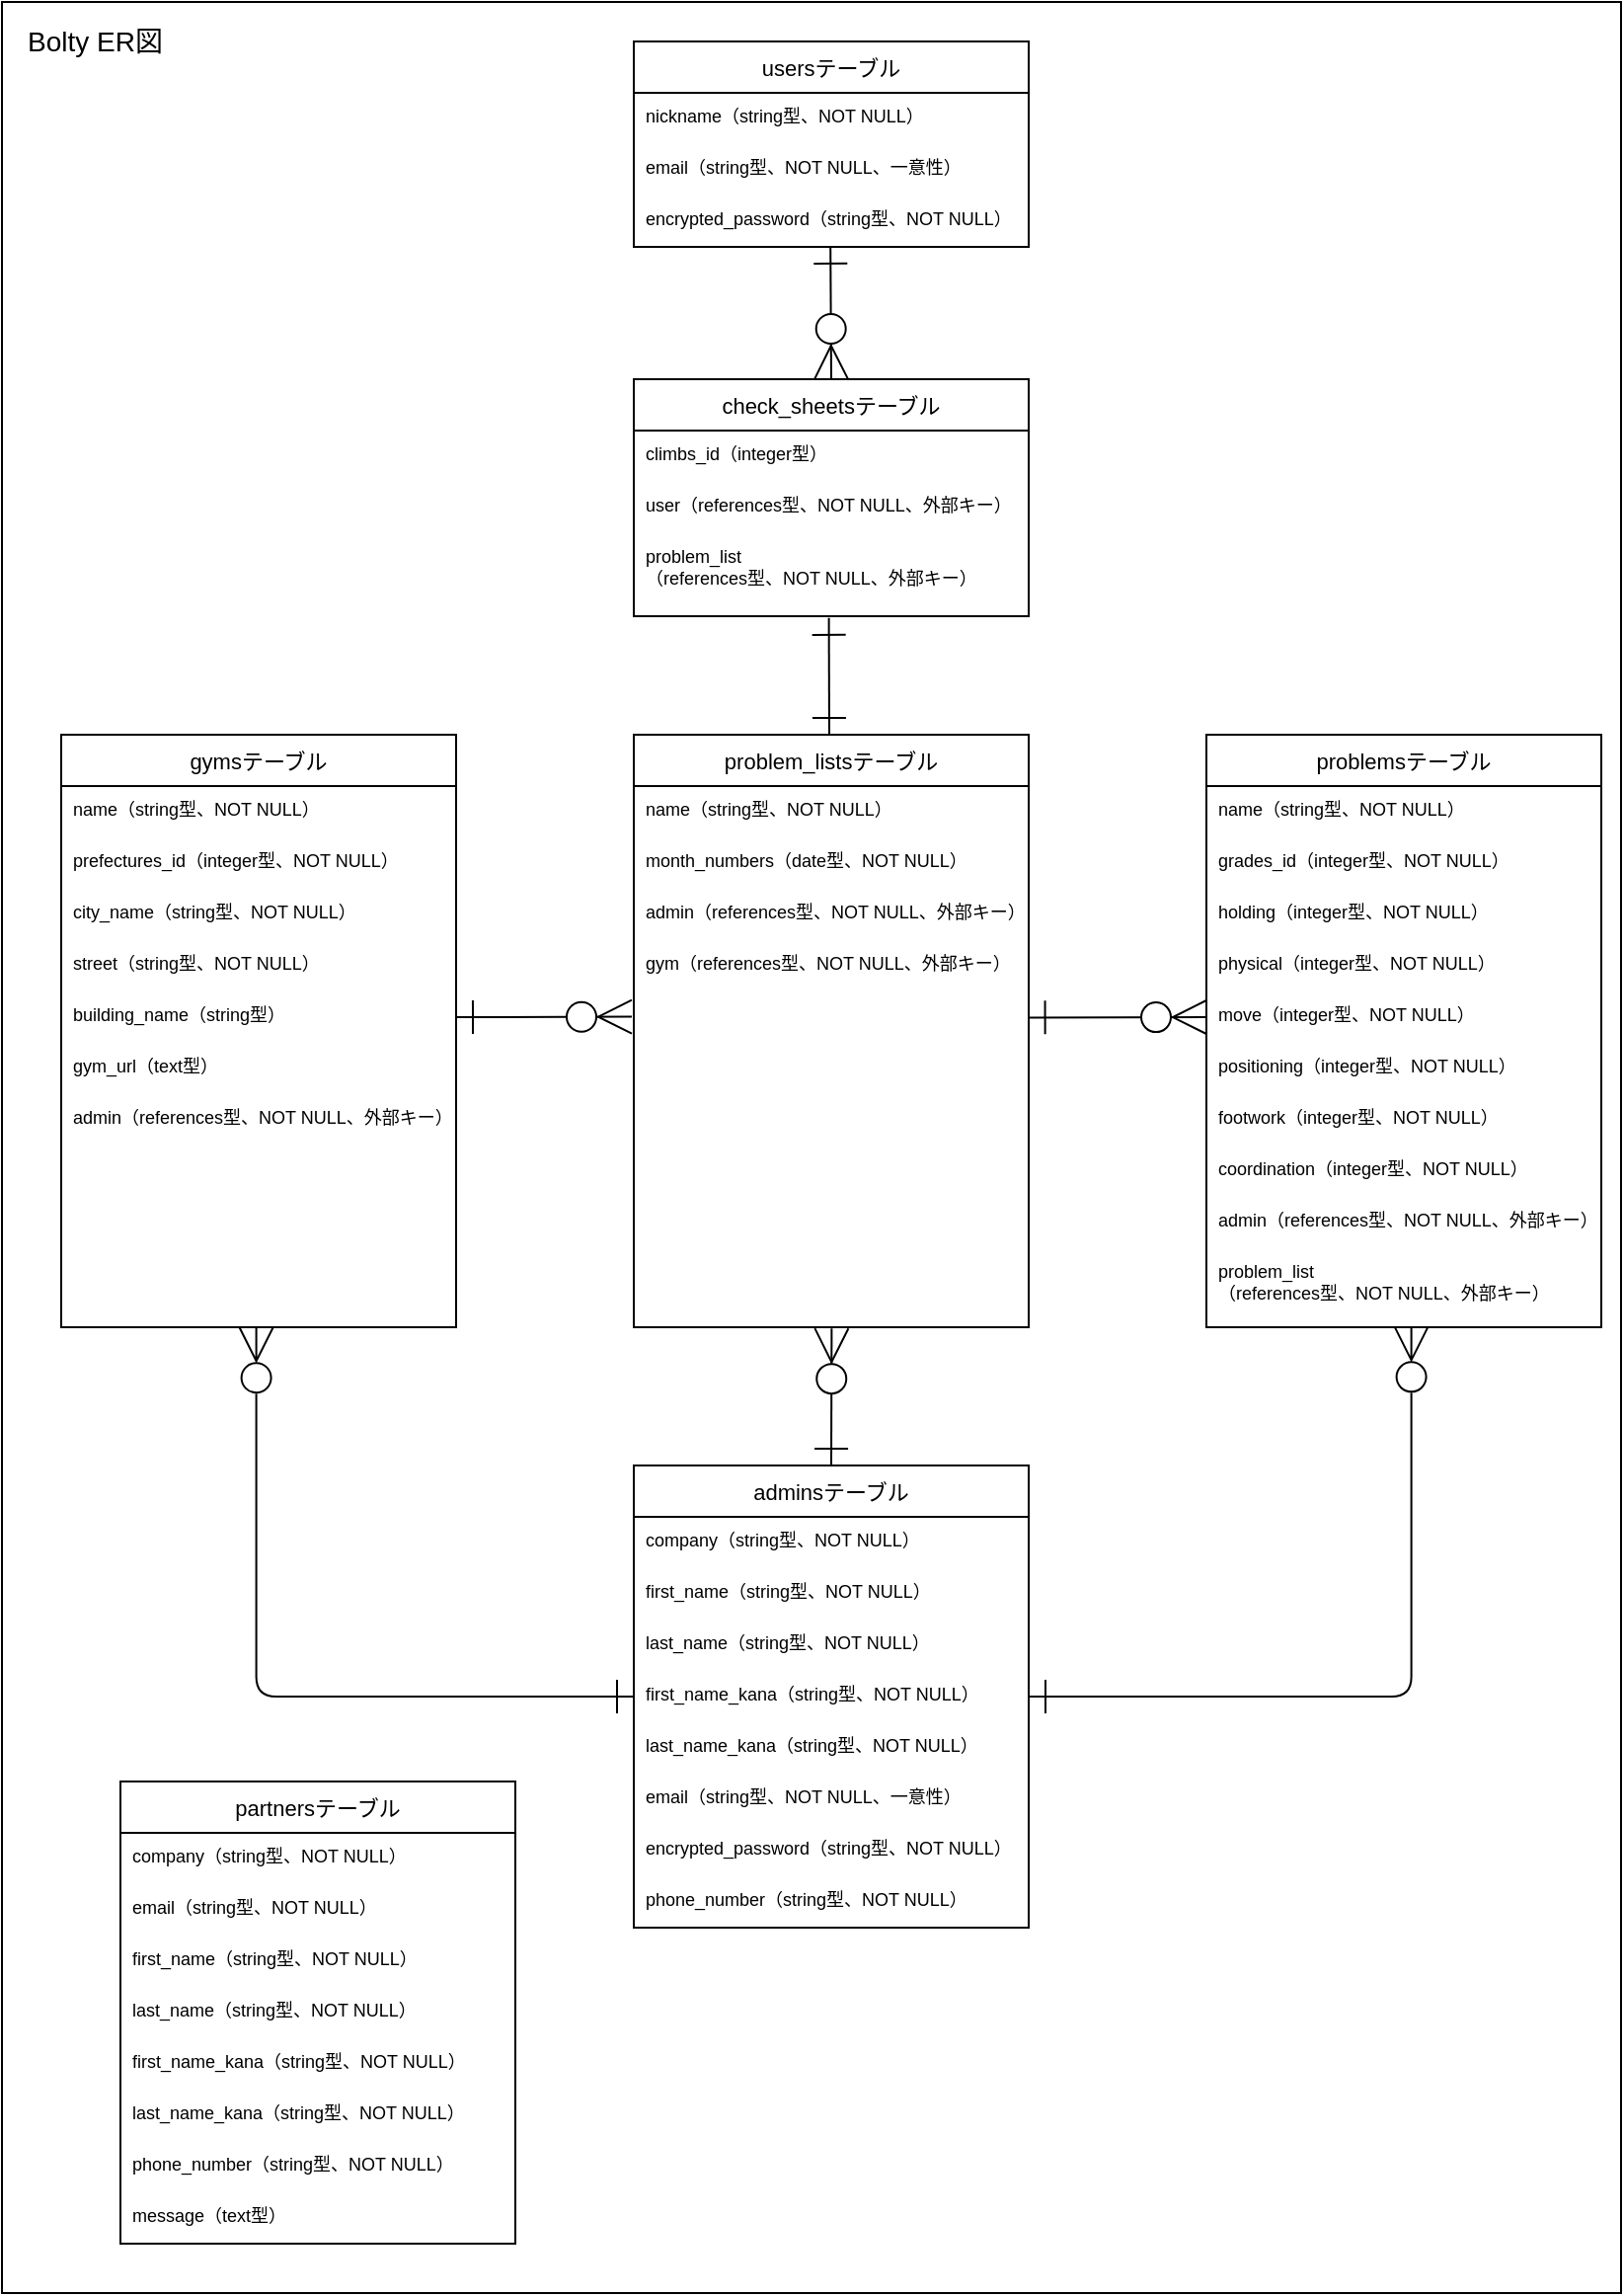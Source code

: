<mxfile>
    <diagram id="CRAMPCINOh6znjwOmK4W" name="ページ1">
        <mxGraphModel dx="1016" dy="859" grid="1" gridSize="10" guides="1" tooltips="1" connect="1" arrows="1" fold="1" page="1" pageScale="1" pageWidth="827" pageHeight="1169" background="#FFFFFF" math="0" shadow="0">
            <root>
                <mxCell id="0"/>
                <mxCell id="1" parent="0"/>
                <mxCell id="11" value="" style="rounded=0;whiteSpace=wrap;html=1;fontSize=12;fontColor=#000000;strokeColor=#000000;fillColor=none;" parent="1" vertex="1">
                    <mxGeometry width="820" height="1160" as="geometry"/>
                </mxCell>
                <mxCell id="2" value="usersテーブル" style="swimlane;fontStyle=0;childLayout=stackLayout;horizontal=1;startSize=26;horizontalStack=0;resizeParent=1;resizeParentMax=0;resizeLast=0;collapsible=1;marginBottom=0;fontSize=11;fillColor=#FFFFFF;fontColor=#000000;strokeColor=#000000;" parent="1" vertex="1">
                    <mxGeometry x="320" y="20" width="200" height="104" as="geometry"/>
                </mxCell>
                <mxCell id="3" value="nickname（string型、NOT NULL）" style="text;strokeColor=none;fillColor=none;align=left;verticalAlign=top;spacingLeft=4;spacingRight=4;overflow=hidden;rotatable=0;points=[[0,0.5],[1,0.5]];portConstraint=eastwest;fontColor=#000000;fontSize=9;" parent="2" vertex="1">
                    <mxGeometry y="26" width="200" height="26" as="geometry"/>
                </mxCell>
                <mxCell id="4" value="email（string型、NOT NULL、一意性）" style="text;strokeColor=none;fillColor=none;align=left;verticalAlign=top;spacingLeft=4;spacingRight=4;overflow=hidden;rotatable=0;points=[[0,0.5],[1,0.5]];portConstraint=eastwest;fontColor=#000000;fontSize=9;" parent="2" vertex="1">
                    <mxGeometry y="52" width="200" height="26" as="geometry"/>
                </mxCell>
                <mxCell id="5" value="encrypted_password（string型、NOT NULL）" style="text;strokeColor=none;fillColor=none;align=left;verticalAlign=top;spacingLeft=4;spacingRight=4;overflow=hidden;rotatable=0;points=[[0,0.5],[1,0.5]];portConstraint=eastwest;fontColor=#000000;fontSize=9;" parent="2" vertex="1">
                    <mxGeometry y="78" width="200" height="26" as="geometry"/>
                </mxCell>
                <mxCell id="12" value="&lt;font color=&quot;#000000&quot; style=&quot;font-size: 14px&quot;&gt;Bolty ER図&lt;/font&gt;" style="text;html=1;align=left;verticalAlign=middle;resizable=0;points=[];autosize=1;strokeColor=none;fontSize=14;" parent="1" vertex="1">
                    <mxGeometry x="11" y="10" width="80" height="20" as="geometry"/>
                </mxCell>
                <mxCell id="13" value="check_sheetsテーブル" style="swimlane;fontStyle=0;childLayout=stackLayout;horizontal=1;startSize=26;horizontalStack=0;resizeParent=1;resizeParentMax=0;resizeLast=0;collapsible=1;marginBottom=0;fontSize=11;fillColor=#FFFFFF;fontColor=#000000;strokeColor=#000000;" parent="1" vertex="1">
                    <mxGeometry x="320" y="191" width="200" height="120" as="geometry"/>
                </mxCell>
                <mxCell id="14" value="climbs_id（integer型）" style="text;strokeColor=none;fillColor=none;align=left;verticalAlign=top;spacingLeft=4;spacingRight=4;overflow=hidden;rotatable=0;points=[[0,0.5],[1,0.5]];portConstraint=eastwest;fontColor=#000000;fontSize=9;" parent="13" vertex="1">
                    <mxGeometry y="26" width="200" height="26" as="geometry"/>
                </mxCell>
                <mxCell id="15" value="user（references型、NOT NULL、外部キー）" style="text;strokeColor=none;fillColor=none;align=left;verticalAlign=top;spacingLeft=4;spacingRight=4;overflow=hidden;rotatable=0;points=[[0,0.5],[1,0.5]];portConstraint=eastwest;fontColor=#000000;fontSize=9;" parent="13" vertex="1">
                    <mxGeometry y="52" width="200" height="26" as="geometry"/>
                </mxCell>
                <mxCell id="16" value="problem_list&#10;（references型、NOT NULL、外部キー）" style="text;strokeColor=none;fillColor=none;align=left;verticalAlign=top;spacingLeft=4;spacingRight=4;overflow=hidden;rotatable=0;points=[[0,0.5],[1,0.5]];portConstraint=eastwest;fontColor=#000000;fontSize=9;" parent="13" vertex="1">
                    <mxGeometry y="78" width="200" height="42" as="geometry"/>
                </mxCell>
                <mxCell id="17" value="problem_listsテーブル" style="swimlane;fontStyle=0;childLayout=stackLayout;horizontal=1;startSize=26;horizontalStack=0;resizeParent=1;resizeParentMax=0;resizeLast=0;collapsible=1;marginBottom=0;fontSize=11;fillColor=#FFFFFF;fontColor=#000000;strokeColor=#000000;" parent="1" vertex="1">
                    <mxGeometry x="320" y="371" width="200" height="300" as="geometry"/>
                </mxCell>
                <mxCell id="18" value="name（string型、NOT NULL）" style="text;strokeColor=none;fillColor=none;align=left;verticalAlign=top;spacingLeft=4;spacingRight=4;overflow=hidden;rotatable=0;points=[[0,0.5],[1,0.5]];portConstraint=eastwest;fontColor=#000000;fontSize=9;" parent="17" vertex="1">
                    <mxGeometry y="26" width="200" height="26" as="geometry"/>
                </mxCell>
                <mxCell id="19" value="month_numbers（date型、NOT NULL）" style="text;strokeColor=none;fillColor=none;align=left;verticalAlign=top;spacingLeft=4;spacingRight=4;overflow=hidden;rotatable=0;points=[[0,0.5],[1,0.5]];portConstraint=eastwest;fontColor=#000000;fontSize=9;" parent="17" vertex="1">
                    <mxGeometry y="52" width="200" height="26" as="geometry"/>
                </mxCell>
                <mxCell id="37" value="admin（references型、NOT NULL、外部キー）" style="text;strokeColor=none;fillColor=none;align=left;verticalAlign=top;spacingLeft=4;spacingRight=4;overflow=hidden;rotatable=0;points=[[0,0.5],[1,0.5]];portConstraint=eastwest;fontColor=#000000;fontSize=9;" parent="17" vertex="1">
                    <mxGeometry y="78" width="200" height="26" as="geometry"/>
                </mxCell>
                <mxCell id="38" value="gym（references型、NOT NULL、外部キー）" style="text;strokeColor=none;fillColor=none;align=left;verticalAlign=top;spacingLeft=4;spacingRight=4;overflow=hidden;rotatable=0;points=[[0,0.5],[1,0.5]];portConstraint=eastwest;fontColor=#000000;fontSize=9;" parent="17" vertex="1">
                    <mxGeometry y="104" width="200" height="196" as="geometry"/>
                </mxCell>
                <mxCell id="41" value="adminsテーブル" style="swimlane;fontStyle=0;childLayout=stackLayout;horizontal=1;startSize=26;horizontalStack=0;resizeParent=1;resizeParentMax=0;resizeLast=0;collapsible=1;marginBottom=0;fontSize=11;fillColor=#FFFFFF;fontColor=#000000;strokeColor=#000000;" parent="1" vertex="1">
                    <mxGeometry x="320" y="741" width="200" height="234" as="geometry"/>
                </mxCell>
                <mxCell id="45" value="company（string型、NOT NULL）" style="text;strokeColor=none;fillColor=none;align=left;verticalAlign=top;spacingLeft=4;spacingRight=4;overflow=hidden;rotatable=0;points=[[0,0.5],[1,0.5]];portConstraint=eastwest;fontColor=#000000;fontSize=9;" parent="41" vertex="1">
                    <mxGeometry y="26" width="200" height="26" as="geometry"/>
                </mxCell>
                <mxCell id="46" value="first_name（string型、NOT NULL）" style="text;strokeColor=none;fillColor=none;align=left;verticalAlign=top;spacingLeft=4;spacingRight=4;overflow=hidden;rotatable=0;points=[[0,0.5],[1,0.5]];portConstraint=eastwest;fontColor=#000000;fontSize=9;" parent="41" vertex="1">
                    <mxGeometry y="52" width="200" height="26" as="geometry"/>
                </mxCell>
                <mxCell id="48" value="last_name（string型、NOT NULL）" style="text;strokeColor=none;fillColor=none;align=left;verticalAlign=top;spacingLeft=4;spacingRight=4;overflow=hidden;rotatable=0;points=[[0,0.5],[1,0.5]];portConstraint=eastwest;fontColor=#000000;fontSize=9;" parent="41" vertex="1">
                    <mxGeometry y="78" width="200" height="26" as="geometry"/>
                </mxCell>
                <mxCell id="49" value="first_name_kana（string型、NOT NULL）" style="text;strokeColor=none;fillColor=none;align=left;verticalAlign=top;spacingLeft=4;spacingRight=4;overflow=hidden;rotatable=0;points=[[0,0.5],[1,0.5]];portConstraint=eastwest;fontColor=#000000;fontSize=9;" parent="41" vertex="1">
                    <mxGeometry y="104" width="200" height="26" as="geometry"/>
                </mxCell>
                <mxCell id="42" value="last_name_kana（string型、NOT NULL）" style="text;strokeColor=none;fillColor=none;align=left;verticalAlign=top;spacingLeft=4;spacingRight=4;overflow=hidden;rotatable=0;points=[[0,0.5],[1,0.5]];portConstraint=eastwest;fontColor=#000000;fontSize=9;" parent="41" vertex="1">
                    <mxGeometry y="130" width="200" height="26" as="geometry"/>
                </mxCell>
                <mxCell id="43" value="email（string型、NOT NULL、一意性）" style="text;strokeColor=none;fillColor=none;align=left;verticalAlign=top;spacingLeft=4;spacingRight=4;overflow=hidden;rotatable=0;points=[[0,0.5],[1,0.5]];portConstraint=eastwest;fontColor=#000000;fontSize=9;" parent="41" vertex="1">
                    <mxGeometry y="156" width="200" height="26" as="geometry"/>
                </mxCell>
                <mxCell id="50" value="encrypted_password（string型、NOT NULL）" style="text;strokeColor=none;fillColor=none;align=left;verticalAlign=top;spacingLeft=4;spacingRight=4;overflow=hidden;rotatable=0;points=[[0,0.5],[1,0.5]];portConstraint=eastwest;fontColor=#000000;fontSize=9;" parent="41" vertex="1">
                    <mxGeometry y="182" width="200" height="26" as="geometry"/>
                </mxCell>
                <mxCell id="44" value="phone_number（string型、NOT NULL）" style="text;strokeColor=none;fillColor=none;align=left;verticalAlign=top;spacingLeft=4;spacingRight=4;overflow=hidden;rotatable=0;points=[[0,0.5],[1,0.5]];portConstraint=eastwest;fontColor=#000000;fontSize=9;" parent="41" vertex="1">
                    <mxGeometry y="208" width="200" height="26" as="geometry"/>
                </mxCell>
                <mxCell id="74" value="problemsテーブル" style="swimlane;fontStyle=0;childLayout=stackLayout;horizontal=1;startSize=26;horizontalStack=0;resizeParent=1;resizeParentMax=0;resizeLast=0;collapsible=1;marginBottom=0;fontSize=11;fillColor=#FFFFFF;fontColor=#000000;strokeColor=#000000;" parent="1" vertex="1">
                    <mxGeometry x="610" y="371" width="200" height="300" as="geometry"/>
                </mxCell>
                <mxCell id="75" value="name（string型、NOT NULL）" style="text;strokeColor=none;fillColor=none;align=left;verticalAlign=top;spacingLeft=4;spacingRight=4;overflow=hidden;rotatable=0;points=[[0,0.5],[1,0.5]];portConstraint=eastwest;fontColor=#000000;fontSize=9;" parent="74" vertex="1">
                    <mxGeometry y="26" width="200" height="26" as="geometry"/>
                </mxCell>
                <mxCell id="76" value="grades_id（integer型、NOT NULL）" style="text;strokeColor=none;fillColor=none;align=left;verticalAlign=top;spacingLeft=4;spacingRight=4;overflow=hidden;rotatable=0;points=[[0,0.5],[1,0.5]];portConstraint=eastwest;fontColor=#000000;fontSize=9;" parent="74" vertex="1">
                    <mxGeometry y="52" width="200" height="26" as="geometry"/>
                </mxCell>
                <mxCell id="77" value="holding（integer型、NOT NULL）" style="text;strokeColor=none;fillColor=none;align=left;verticalAlign=top;spacingLeft=4;spacingRight=4;overflow=hidden;rotatable=0;points=[[0,0.5],[1,0.5]];portConstraint=eastwest;fontColor=#000000;fontSize=9;" parent="74" vertex="1">
                    <mxGeometry y="78" width="200" height="26" as="geometry"/>
                </mxCell>
                <mxCell id="78" value="physical（integer型、NOT NULL）" style="text;strokeColor=none;fillColor=none;align=left;verticalAlign=top;spacingLeft=4;spacingRight=4;overflow=hidden;rotatable=0;points=[[0,0.5],[1,0.5]];portConstraint=eastwest;fontColor=#000000;fontSize=9;" parent="74" vertex="1">
                    <mxGeometry y="104" width="200" height="26" as="geometry"/>
                </mxCell>
                <mxCell id="79" value="move（integer型、NOT NULL）" style="text;strokeColor=none;fillColor=none;align=left;verticalAlign=top;spacingLeft=4;spacingRight=4;overflow=hidden;rotatable=0;points=[[0,0.5],[1,0.5]];portConstraint=eastwest;fontColor=#000000;fontSize=9;" parent="74" vertex="1">
                    <mxGeometry y="130" width="200" height="26" as="geometry"/>
                </mxCell>
                <mxCell id="80" value="positioning（integer型、NOT NULL）" style="text;strokeColor=none;fillColor=none;align=left;verticalAlign=top;spacingLeft=4;spacingRight=4;overflow=hidden;rotatable=0;points=[[0,0.5],[1,0.5]];portConstraint=eastwest;fontColor=#000000;fontSize=9;" parent="74" vertex="1">
                    <mxGeometry y="156" width="200" height="26" as="geometry"/>
                </mxCell>
                <mxCell id="81" value="footwork（integer型、NOT NULL）" style="text;strokeColor=none;fillColor=none;align=left;verticalAlign=top;spacingLeft=4;spacingRight=4;overflow=hidden;rotatable=0;points=[[0,0.5],[1,0.5]];portConstraint=eastwest;fontColor=#000000;fontSize=9;" parent="74" vertex="1">
                    <mxGeometry y="182" width="200" height="26" as="geometry"/>
                </mxCell>
                <mxCell id="82" value="coordination（integer型、NOT NULL）" style="text;strokeColor=none;fillColor=none;align=left;verticalAlign=top;spacingLeft=4;spacingRight=4;overflow=hidden;rotatable=0;points=[[0,0.5],[1,0.5]];portConstraint=eastwest;fontColor=#000000;fontSize=9;" parent="74" vertex="1">
                    <mxGeometry y="208" width="200" height="26" as="geometry"/>
                </mxCell>
                <mxCell id="83" value="admin（references型、NOT NULL、外部キー）" style="text;strokeColor=none;fillColor=none;align=left;verticalAlign=top;spacingLeft=4;spacingRight=4;overflow=hidden;rotatable=0;points=[[0,0.5],[1,0.5]];portConstraint=eastwest;fontColor=#000000;fontSize=9;" parent="74" vertex="1">
                    <mxGeometry y="234" width="200" height="26" as="geometry"/>
                </mxCell>
                <mxCell id="84" value="problem_list&#10;（references型、NOT NULL、外部キー）" style="text;strokeColor=none;fillColor=none;align=left;verticalAlign=top;spacingLeft=4;spacingRight=4;overflow=hidden;rotatable=0;points=[[0,0.5],[1,0.5]];portConstraint=eastwest;fontColor=#000000;fontSize=9;" parent="74" vertex="1">
                    <mxGeometry y="260" width="200" height="40" as="geometry"/>
                </mxCell>
                <mxCell id="85" value="gymsテーブル" style="swimlane;fontStyle=0;childLayout=stackLayout;horizontal=1;startSize=26;horizontalStack=0;resizeParent=1;resizeParentMax=0;resizeLast=0;collapsible=1;marginBottom=0;fontSize=11;fillColor=#FFFFFF;fontColor=#000000;strokeColor=#000000;" parent="1" vertex="1">
                    <mxGeometry x="30" y="371" width="200" height="300" as="geometry"/>
                </mxCell>
                <mxCell id="86" value="name（string型、NOT NULL）" style="text;strokeColor=none;fillColor=none;align=left;verticalAlign=top;spacingLeft=4;spacingRight=4;overflow=hidden;rotatable=0;points=[[0,0.5],[1,0.5]];portConstraint=eastwest;fontColor=#000000;fontSize=9;" parent="85" vertex="1">
                    <mxGeometry y="26" width="200" height="26" as="geometry"/>
                </mxCell>
                <mxCell id="87" value="prefectures_id（integer型、NOT NULL）" style="text;strokeColor=none;fillColor=none;align=left;verticalAlign=top;spacingLeft=4;spacingRight=4;overflow=hidden;rotatable=0;points=[[0,0.5],[1,0.5]];portConstraint=eastwest;fontColor=#000000;fontSize=9;" parent="85" vertex="1">
                    <mxGeometry y="52" width="200" height="26" as="geometry"/>
                </mxCell>
                <mxCell id="88" value="city_name（string型、NOT NULL）" style="text;strokeColor=none;fillColor=none;align=left;verticalAlign=top;spacingLeft=4;spacingRight=4;overflow=hidden;rotatable=0;points=[[0,0.5],[1,0.5]];portConstraint=eastwest;fontColor=#000000;fontSize=9;" parent="85" vertex="1">
                    <mxGeometry y="78" width="200" height="26" as="geometry"/>
                </mxCell>
                <mxCell id="89" value="street（string型、NOT NULL）" style="text;strokeColor=none;fillColor=none;align=left;verticalAlign=top;spacingLeft=4;spacingRight=4;overflow=hidden;rotatable=0;points=[[0,0.5],[1,0.5]];portConstraint=eastwest;fontColor=#000000;fontSize=9;" parent="85" vertex="1">
                    <mxGeometry y="104" width="200" height="26" as="geometry"/>
                </mxCell>
                <mxCell id="90" value="building_name（string型）" style="text;strokeColor=none;fillColor=none;align=left;verticalAlign=top;spacingLeft=4;spacingRight=4;overflow=hidden;rotatable=0;points=[[0,0.5],[1,0.5]];portConstraint=eastwest;fontColor=#000000;fontSize=9;" parent="85" vertex="1">
                    <mxGeometry y="130" width="200" height="26" as="geometry"/>
                </mxCell>
                <mxCell id="91" value="gym_url（text型）" style="text;strokeColor=none;fillColor=none;align=left;verticalAlign=top;spacingLeft=4;spacingRight=4;overflow=hidden;rotatable=0;points=[[0,0.5],[1,0.5]];portConstraint=eastwest;fontColor=#000000;fontSize=9;" parent="85" vertex="1">
                    <mxGeometry y="156" width="200" height="26" as="geometry"/>
                </mxCell>
                <mxCell id="94" value="admin（references型、NOT NULL、外部キー）" style="text;strokeColor=none;fillColor=none;align=left;verticalAlign=top;spacingLeft=4;spacingRight=4;overflow=hidden;rotatable=0;points=[[0,0.5],[1,0.5]];portConstraint=eastwest;fontColor=#000000;fontSize=9;" parent="85" vertex="1">
                    <mxGeometry y="182" width="200" height="118" as="geometry"/>
                </mxCell>
                <mxCell id="97" style="edgeStyle=none;html=1;exitX=0.5;exitY=0;exitDx=0;exitDy=0;fontSize=12;fontColor=#000000;startArrow=ERzeroToMany;startFill=1;endArrow=ERone;endFill=0;startSize=15;endSize=15;strokeColor=#000000;entryX=0.498;entryY=0.997;entryDx=0;entryDy=0;entryPerimeter=0;" parent="1" source="13" target="5" edge="1">
                    <mxGeometry relative="1" as="geometry">
                        <mxPoint x="510" y="150" as="sourcePoint"/>
                        <mxPoint x="380" y="150" as="targetPoint"/>
                    </mxGeometry>
                </mxCell>
                <mxCell id="100" style="edgeStyle=none;html=1;fontSize=12;fontColor=#000000;startArrow=ERone;startFill=0;endArrow=ERone;endFill=0;startSize=15;endSize=15;strokeColor=#000000;entryX=0.494;entryY=1.022;entryDx=0;entryDy=0;entryPerimeter=0;" parent="1" edge="1" target="16">
                    <mxGeometry relative="1" as="geometry">
                        <mxPoint x="419" y="371" as="sourcePoint"/>
                        <mxPoint x="419.66" y="340.002" as="targetPoint"/>
                    </mxGeometry>
                </mxCell>
                <mxCell id="101" style="edgeStyle=none;html=1;exitX=0.501;exitY=1.003;exitDx=0;exitDy=0;fontSize=12;fontColor=#000000;startArrow=ERzeroToMany;startFill=1;endArrow=ERone;endFill=0;startSize=15;endSize=15;strokeColor=#000000;entryX=0.5;entryY=0;entryDx=0;entryDy=0;exitPerimeter=0;" parent="1" source="38" target="41" edge="1">
                    <mxGeometry relative="1" as="geometry">
                        <mxPoint x="420" y="731" as="sourcePoint"/>
                        <mxPoint x="419.66" y="631.002" as="targetPoint"/>
                    </mxGeometry>
                </mxCell>
                <mxCell id="102" style="edgeStyle=none;html=1;fontSize=12;fontColor=#000000;startArrow=ERzeroToMany;startFill=1;endArrow=ERone;endFill=0;startSize=15;endSize=15;strokeColor=#000000;entryX=1;entryY=0.5;entryDx=0;entryDy=0;exitX=-0.005;exitY=0.198;exitDx=0;exitDy=0;exitPerimeter=0;" parent="1" source="38" target="90" edge="1">
                    <mxGeometry relative="1" as="geometry">
                        <mxPoint x="280.2" y="490.998" as="sourcePoint"/>
                        <mxPoint x="280" y="590.41" as="targetPoint"/>
                    </mxGeometry>
                </mxCell>
                <mxCell id="103" style="edgeStyle=none;html=1;fontSize=12;fontColor=#000000;startArrow=ERzeroToMany;startFill=1;endArrow=ERone;endFill=0;startSize=15;endSize=15;strokeColor=#000000;exitX=0;exitY=0.5;exitDx=0;exitDy=0;entryX=0.999;entryY=0.2;entryDx=0;entryDy=0;entryPerimeter=0;" parent="1" source="79" target="38" edge="1">
                    <mxGeometry relative="1" as="geometry">
                        <mxPoint x="329" y="523.808" as="sourcePoint"/>
                        <mxPoint x="240" y="524" as="targetPoint"/>
                    </mxGeometry>
                </mxCell>
                <mxCell id="104" style="edgeStyle=orthogonalEdgeStyle;html=1;entryX=0;entryY=0.5;entryDx=0;entryDy=0;fontSize=12;fontColor=#000000;startArrow=ERzeroToMany;startFill=0;endArrow=ERone;endFill=0;startSize=15;endSize=15;strokeColor=#000000;exitX=0.494;exitY=1.001;exitDx=0;exitDy=0;exitPerimeter=0;" parent="1" source="94" target="49" edge="1">
                    <mxGeometry relative="1" as="geometry">
                        <mxPoint x="950" y="421" as="sourcePoint"/>
                        <mxPoint x="230.96" y="232.612" as="targetPoint"/>
                    </mxGeometry>
                </mxCell>
                <mxCell id="105" style="edgeStyle=orthogonalEdgeStyle;html=1;entryX=1;entryY=0.5;entryDx=0;entryDy=0;fontSize=12;fontColor=#000000;startArrow=ERzeroToMany;startFill=0;endArrow=ERone;endFill=0;startSize=15;endSize=15;strokeColor=#000000;exitX=0.519;exitY=0.992;exitDx=0;exitDy=0;exitPerimeter=0;" parent="1" source="84" target="49" edge="1">
                    <mxGeometry relative="1" as="geometry">
                        <mxPoint x="590.0" y="731.008" as="sourcePoint"/>
                        <mxPoint x="781.2" y="947.89" as="targetPoint"/>
                    </mxGeometry>
                </mxCell>
                <mxCell id="106" value="partnersテーブル" style="swimlane;fontStyle=0;childLayout=stackLayout;horizontal=1;startSize=26;horizontalStack=0;resizeParent=1;resizeParentMax=0;resizeLast=0;collapsible=1;marginBottom=0;fontSize=11;fillColor=#FFFFFF;fontColor=#000000;strokeColor=#000000;" vertex="1" parent="1">
                    <mxGeometry x="60" y="901" width="200" height="234" as="geometry"/>
                </mxCell>
                <mxCell id="118" value="company（string型、NOT NULL）" style="text;strokeColor=none;fillColor=none;align=left;verticalAlign=top;spacingLeft=4;spacingRight=4;overflow=hidden;rotatable=0;points=[[0,0.5],[1,0.5]];portConstraint=eastwest;fontColor=#000000;fontSize=9;" vertex="1" parent="106">
                    <mxGeometry y="26" width="200" height="26" as="geometry"/>
                </mxCell>
                <mxCell id="107" value="email（string型、NOT NULL）" style="text;strokeColor=none;fillColor=none;align=left;verticalAlign=top;spacingLeft=4;spacingRight=4;overflow=hidden;rotatable=0;points=[[0,0.5],[1,0.5]];portConstraint=eastwest;fontColor=#000000;fontSize=9;" vertex="1" parent="106">
                    <mxGeometry y="52" width="200" height="26" as="geometry"/>
                </mxCell>
                <mxCell id="108" value="first_name（string型、NOT NULL）" style="text;strokeColor=none;fillColor=none;align=left;verticalAlign=top;spacingLeft=4;spacingRight=4;overflow=hidden;rotatable=0;points=[[0,0.5],[1,0.5]];portConstraint=eastwest;fontColor=#000000;fontSize=9;" vertex="1" parent="106">
                    <mxGeometry y="78" width="200" height="26" as="geometry"/>
                </mxCell>
                <mxCell id="109" value="last_name（string型、NOT NULL）" style="text;strokeColor=none;fillColor=none;align=left;verticalAlign=top;spacingLeft=4;spacingRight=4;overflow=hidden;rotatable=0;points=[[0,0.5],[1,0.5]];portConstraint=eastwest;fontColor=#000000;fontSize=9;" vertex="1" parent="106">
                    <mxGeometry y="104" width="200" height="26" as="geometry"/>
                </mxCell>
                <mxCell id="110" value="first_name_kana（string型、NOT NULL）" style="text;strokeColor=none;fillColor=none;align=left;verticalAlign=top;spacingLeft=4;spacingRight=4;overflow=hidden;rotatable=0;points=[[0,0.5],[1,0.5]];portConstraint=eastwest;fontColor=#000000;fontSize=9;" vertex="1" parent="106">
                    <mxGeometry y="130" width="200" height="26" as="geometry"/>
                </mxCell>
                <mxCell id="111" value="last_name_kana（string型、NOT NULL）" style="text;strokeColor=none;fillColor=none;align=left;verticalAlign=top;spacingLeft=4;spacingRight=4;overflow=hidden;rotatable=0;points=[[0,0.5],[1,0.5]];portConstraint=eastwest;fontColor=#000000;fontSize=9;" vertex="1" parent="106">
                    <mxGeometry y="156" width="200" height="26" as="geometry"/>
                </mxCell>
                <mxCell id="114" value="phone_number（string型、NOT NULL）" style="text;strokeColor=none;fillColor=none;align=left;verticalAlign=top;spacingLeft=4;spacingRight=4;overflow=hidden;rotatable=0;points=[[0,0.5],[1,0.5]];portConstraint=eastwest;fontColor=#000000;fontSize=9;" vertex="1" parent="106">
                    <mxGeometry y="182" width="200" height="26" as="geometry"/>
                </mxCell>
                <mxCell id="115" value="message（text型）" style="text;strokeColor=none;fillColor=none;align=left;verticalAlign=top;spacingLeft=4;spacingRight=4;overflow=hidden;rotatable=0;points=[[0,0.5],[1,0.5]];portConstraint=eastwest;fontColor=#000000;fontSize=9;" vertex="1" parent="106">
                    <mxGeometry y="208" width="200" height="26" as="geometry"/>
                </mxCell>
            </root>
        </mxGraphModel>
    </diagram>
</mxfile>